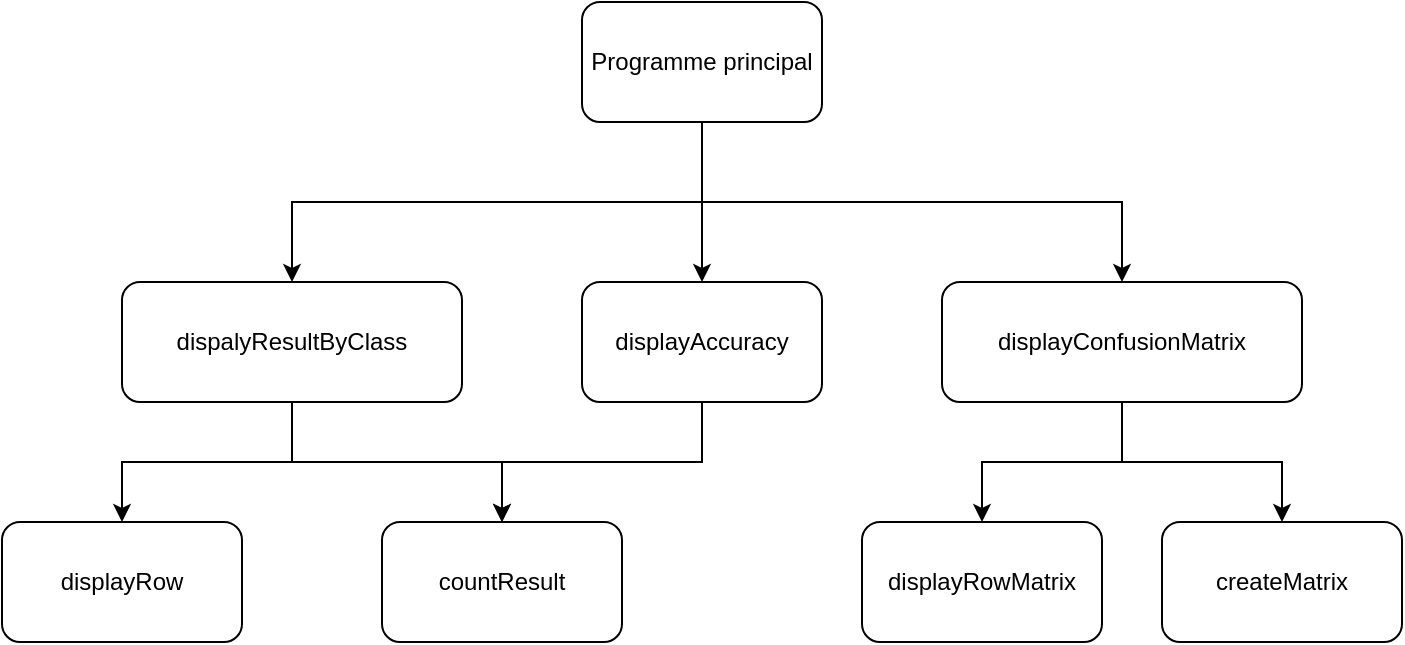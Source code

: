 <mxfile version="14.4.3" type="device"><diagram id="sYYtUNpT_mHWjUpRqBWv" name="Page-1"><mxGraphModel dx="1278" dy="599" grid="1" gridSize="10" guides="1" tooltips="1" connect="1" arrows="1" fold="1" page="1" pageScale="1" pageWidth="827" pageHeight="1169" math="0" shadow="0"><root><mxCell id="0"/><mxCell id="1" parent="0"/><mxCell id="PqLDQ8WVazcL4_yzc7J8-6" style="edgeStyle=orthogonalEdgeStyle;rounded=0;orthogonalLoop=1;jettySize=auto;html=1;exitX=0.5;exitY=1;exitDx=0;exitDy=0;" edge="1" parent="1" source="PqLDQ8WVazcL4_yzc7J8-1" target="PqLDQ8WVazcL4_yzc7J8-3"><mxGeometry relative="1" as="geometry"/></mxCell><mxCell id="PqLDQ8WVazcL4_yzc7J8-7" style="edgeStyle=orthogonalEdgeStyle;rounded=0;orthogonalLoop=1;jettySize=auto;html=1;exitX=0.5;exitY=1;exitDx=0;exitDy=0;entryX=0.5;entryY=0;entryDx=0;entryDy=0;" edge="1" parent="1" source="PqLDQ8WVazcL4_yzc7J8-1" target="PqLDQ8WVazcL4_yzc7J8-5"><mxGeometry relative="1" as="geometry"/></mxCell><mxCell id="PqLDQ8WVazcL4_yzc7J8-8" style="edgeStyle=orthogonalEdgeStyle;rounded=0;orthogonalLoop=1;jettySize=auto;html=1;exitX=0.5;exitY=1;exitDx=0;exitDy=0;" edge="1" parent="1" source="PqLDQ8WVazcL4_yzc7J8-1" target="PqLDQ8WVazcL4_yzc7J8-4"><mxGeometry relative="1" as="geometry"/></mxCell><mxCell id="PqLDQ8WVazcL4_yzc7J8-1" value="Programme principal" style="rounded=1;whiteSpace=wrap;html=1;" vertex="1" parent="1"><mxGeometry x="350" y="50" width="120" height="60" as="geometry"/></mxCell><mxCell id="PqLDQ8WVazcL4_yzc7J8-10" style="edgeStyle=orthogonalEdgeStyle;rounded=0;orthogonalLoop=1;jettySize=auto;html=1;exitX=0.5;exitY=1;exitDx=0;exitDy=0;entryX=0.5;entryY=0;entryDx=0;entryDy=0;" edge="1" parent="1" source="PqLDQ8WVazcL4_yzc7J8-3" target="PqLDQ8WVazcL4_yzc7J8-9"><mxGeometry relative="1" as="geometry"/></mxCell><mxCell id="PqLDQ8WVazcL4_yzc7J8-12" style="edgeStyle=orthogonalEdgeStyle;rounded=0;orthogonalLoop=1;jettySize=auto;html=1;exitX=0.5;exitY=1;exitDx=0;exitDy=0;" edge="1" parent="1" source="PqLDQ8WVazcL4_yzc7J8-3" target="PqLDQ8WVazcL4_yzc7J8-11"><mxGeometry relative="1" as="geometry"/></mxCell><mxCell id="PqLDQ8WVazcL4_yzc7J8-3" value="dispalyResultByClass" style="rounded=1;whiteSpace=wrap;html=1;" vertex="1" parent="1"><mxGeometry x="120" y="190" width="170" height="60" as="geometry"/></mxCell><mxCell id="PqLDQ8WVazcL4_yzc7J8-16" style="edgeStyle=orthogonalEdgeStyle;rounded=0;orthogonalLoop=1;jettySize=auto;html=1;exitX=0.5;exitY=1;exitDx=0;exitDy=0;entryX=0.5;entryY=0;entryDx=0;entryDy=0;" edge="1" parent="1" source="PqLDQ8WVazcL4_yzc7J8-4" target="PqLDQ8WVazcL4_yzc7J8-15"><mxGeometry relative="1" as="geometry"/></mxCell><mxCell id="PqLDQ8WVazcL4_yzc7J8-19" style="edgeStyle=orthogonalEdgeStyle;rounded=0;orthogonalLoop=1;jettySize=auto;html=1;exitX=0.5;exitY=1;exitDx=0;exitDy=0;" edge="1" parent="1" source="PqLDQ8WVazcL4_yzc7J8-4" target="PqLDQ8WVazcL4_yzc7J8-18"><mxGeometry relative="1" as="geometry"/></mxCell><mxCell id="PqLDQ8WVazcL4_yzc7J8-4" value="displayConfusionMatrix" style="rounded=1;whiteSpace=wrap;html=1;" vertex="1" parent="1"><mxGeometry x="530" y="190" width="180" height="60" as="geometry"/></mxCell><mxCell id="PqLDQ8WVazcL4_yzc7J8-14" style="edgeStyle=orthogonalEdgeStyle;rounded=0;orthogonalLoop=1;jettySize=auto;html=1;exitX=0.5;exitY=1;exitDx=0;exitDy=0;" edge="1" parent="1" source="PqLDQ8WVazcL4_yzc7J8-5" target="PqLDQ8WVazcL4_yzc7J8-11"><mxGeometry relative="1" as="geometry"/></mxCell><mxCell id="PqLDQ8WVazcL4_yzc7J8-5" value="displayAccuracy" style="rounded=1;whiteSpace=wrap;html=1;" vertex="1" parent="1"><mxGeometry x="350" y="190" width="120" height="60" as="geometry"/></mxCell><mxCell id="PqLDQ8WVazcL4_yzc7J8-9" value="displayRow" style="rounded=1;whiteSpace=wrap;html=1;" vertex="1" parent="1"><mxGeometry x="60" y="310" width="120" height="60" as="geometry"/></mxCell><mxCell id="PqLDQ8WVazcL4_yzc7J8-11" value="countResult" style="rounded=1;whiteSpace=wrap;html=1;" vertex="1" parent="1"><mxGeometry x="250" y="310" width="120" height="60" as="geometry"/></mxCell><mxCell id="PqLDQ8WVazcL4_yzc7J8-15" value="displayRowMatrix" style="rounded=1;whiteSpace=wrap;html=1;" vertex="1" parent="1"><mxGeometry x="490" y="310" width="120" height="60" as="geometry"/></mxCell><mxCell id="PqLDQ8WVazcL4_yzc7J8-18" value="createMatrix" style="rounded=1;whiteSpace=wrap;html=1;" vertex="1" parent="1"><mxGeometry x="640" y="310" width="120" height="60" as="geometry"/></mxCell></root></mxGraphModel></diagram></mxfile>